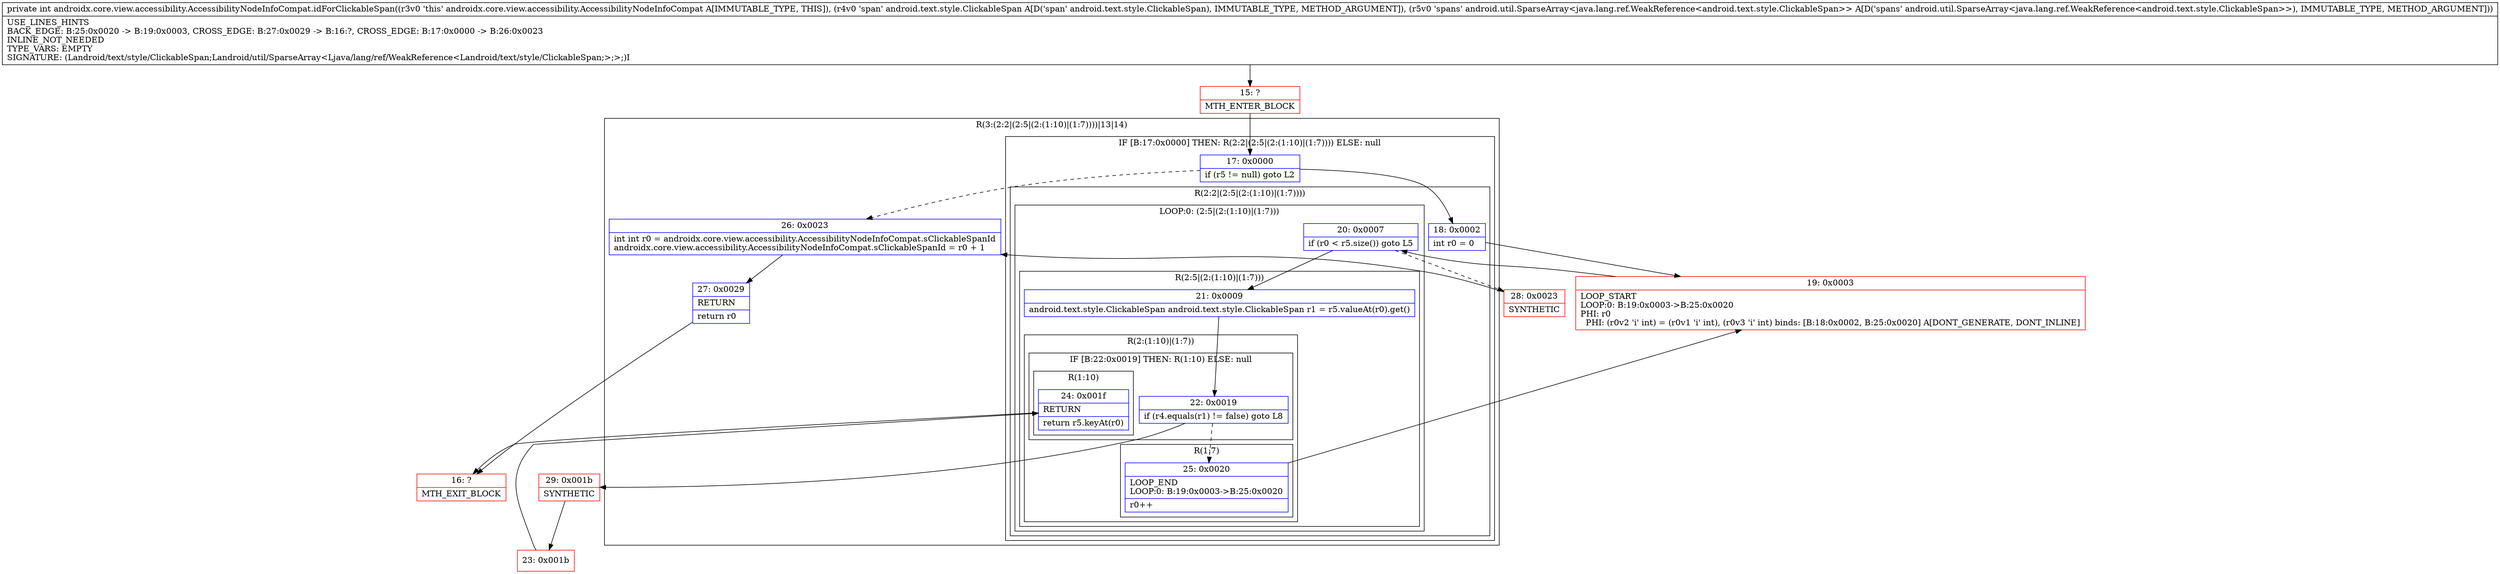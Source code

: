 digraph "CFG forandroidx.core.view.accessibility.AccessibilityNodeInfoCompat.idForClickableSpan(Landroid\/text\/style\/ClickableSpan;Landroid\/util\/SparseArray;)I" {
subgraph cluster_Region_1480537538 {
label = "R(3:(2:2|(2:5|(2:(1:10)|(1:7))))|13|14)";
node [shape=record,color=blue];
subgraph cluster_IfRegion_907479941 {
label = "IF [B:17:0x0000] THEN: R(2:2|(2:5|(2:(1:10)|(1:7)))) ELSE: null";
node [shape=record,color=blue];
Node_17 [shape=record,label="{17\:\ 0x0000|if (r5 != null) goto L2\l}"];
subgraph cluster_Region_1088574606 {
label = "R(2:2|(2:5|(2:(1:10)|(1:7))))";
node [shape=record,color=blue];
Node_18 [shape=record,label="{18\:\ 0x0002|int r0 = 0\l}"];
subgraph cluster_LoopRegion_2081265042 {
label = "LOOP:0: (2:5|(2:(1:10)|(1:7)))";
node [shape=record,color=blue];
Node_20 [shape=record,label="{20\:\ 0x0007|if (r0 \< r5.size()) goto L5\l}"];
subgraph cluster_Region_88021159 {
label = "R(2:5|(2:(1:10)|(1:7)))";
node [shape=record,color=blue];
Node_21 [shape=record,label="{21\:\ 0x0009|android.text.style.ClickableSpan android.text.style.ClickableSpan r1 = r5.valueAt(r0).get()\l}"];
subgraph cluster_Region_1635149061 {
label = "R(2:(1:10)|(1:7))";
node [shape=record,color=blue];
subgraph cluster_IfRegion_1192936648 {
label = "IF [B:22:0x0019] THEN: R(1:10) ELSE: null";
node [shape=record,color=blue];
Node_22 [shape=record,label="{22\:\ 0x0019|if (r4.equals(r1) != false) goto L8\l}"];
subgraph cluster_Region_1470851754 {
label = "R(1:10)";
node [shape=record,color=blue];
Node_24 [shape=record,label="{24\:\ 0x001f|RETURN\l|return r5.keyAt(r0)\l}"];
}
}
subgraph cluster_Region_605006017 {
label = "R(1:7)";
node [shape=record,color=blue];
Node_25 [shape=record,label="{25\:\ 0x0020|LOOP_END\lLOOP:0: B:19:0x0003\-\>B:25:0x0020\l|r0++\l}"];
}
}
}
}
}
}
Node_26 [shape=record,label="{26\:\ 0x0023|int int r0 = androidx.core.view.accessibility.AccessibilityNodeInfoCompat.sClickableSpanId\landroidx.core.view.accessibility.AccessibilityNodeInfoCompat.sClickableSpanId = r0 + 1\l}"];
Node_27 [shape=record,label="{27\:\ 0x0029|RETURN\l|return r0\l}"];
}
Node_15 [shape=record,color=red,label="{15\:\ ?|MTH_ENTER_BLOCK\l}"];
Node_19 [shape=record,color=red,label="{19\:\ 0x0003|LOOP_START\lLOOP:0: B:19:0x0003\-\>B:25:0x0020\lPHI: r0 \l  PHI: (r0v2 'i' int) = (r0v1 'i' int), (r0v3 'i' int) binds: [B:18:0x0002, B:25:0x0020] A[DONT_GENERATE, DONT_INLINE]\l}"];
Node_29 [shape=record,color=red,label="{29\:\ 0x001b|SYNTHETIC\l}"];
Node_23 [shape=record,color=red,label="{23\:\ 0x001b}"];
Node_16 [shape=record,color=red,label="{16\:\ ?|MTH_EXIT_BLOCK\l}"];
Node_28 [shape=record,color=red,label="{28\:\ 0x0023|SYNTHETIC\l}"];
MethodNode[shape=record,label="{private int androidx.core.view.accessibility.AccessibilityNodeInfoCompat.idForClickableSpan((r3v0 'this' androidx.core.view.accessibility.AccessibilityNodeInfoCompat A[IMMUTABLE_TYPE, THIS]), (r4v0 'span' android.text.style.ClickableSpan A[D('span' android.text.style.ClickableSpan), IMMUTABLE_TYPE, METHOD_ARGUMENT]), (r5v0 'spans' android.util.SparseArray\<java.lang.ref.WeakReference\<android.text.style.ClickableSpan\>\> A[D('spans' android.util.SparseArray\<java.lang.ref.WeakReference\<android.text.style.ClickableSpan\>\>), IMMUTABLE_TYPE, METHOD_ARGUMENT]))  | USE_LINES_HINTS\lBACK_EDGE: B:25:0x0020 \-\> B:19:0x0003, CROSS_EDGE: B:27:0x0029 \-\> B:16:?, CROSS_EDGE: B:17:0x0000 \-\> B:26:0x0023\lINLINE_NOT_NEEDED\lTYPE_VARS: EMPTY\lSIGNATURE: (Landroid\/text\/style\/ClickableSpan;Landroid\/util\/SparseArray\<Ljava\/lang\/ref\/WeakReference\<Landroid\/text\/style\/ClickableSpan;\>;\>;)I\l}"];
MethodNode -> Node_15;Node_17 -> Node_18;
Node_17 -> Node_26[style=dashed];
Node_18 -> Node_19;
Node_20 -> Node_21;
Node_20 -> Node_28[style=dashed];
Node_21 -> Node_22;
Node_22 -> Node_25[style=dashed];
Node_22 -> Node_29;
Node_24 -> Node_16;
Node_25 -> Node_19;
Node_26 -> Node_27;
Node_27 -> Node_16;
Node_15 -> Node_17;
Node_19 -> Node_20;
Node_29 -> Node_23;
Node_23 -> Node_24;
Node_28 -> Node_26;
}

